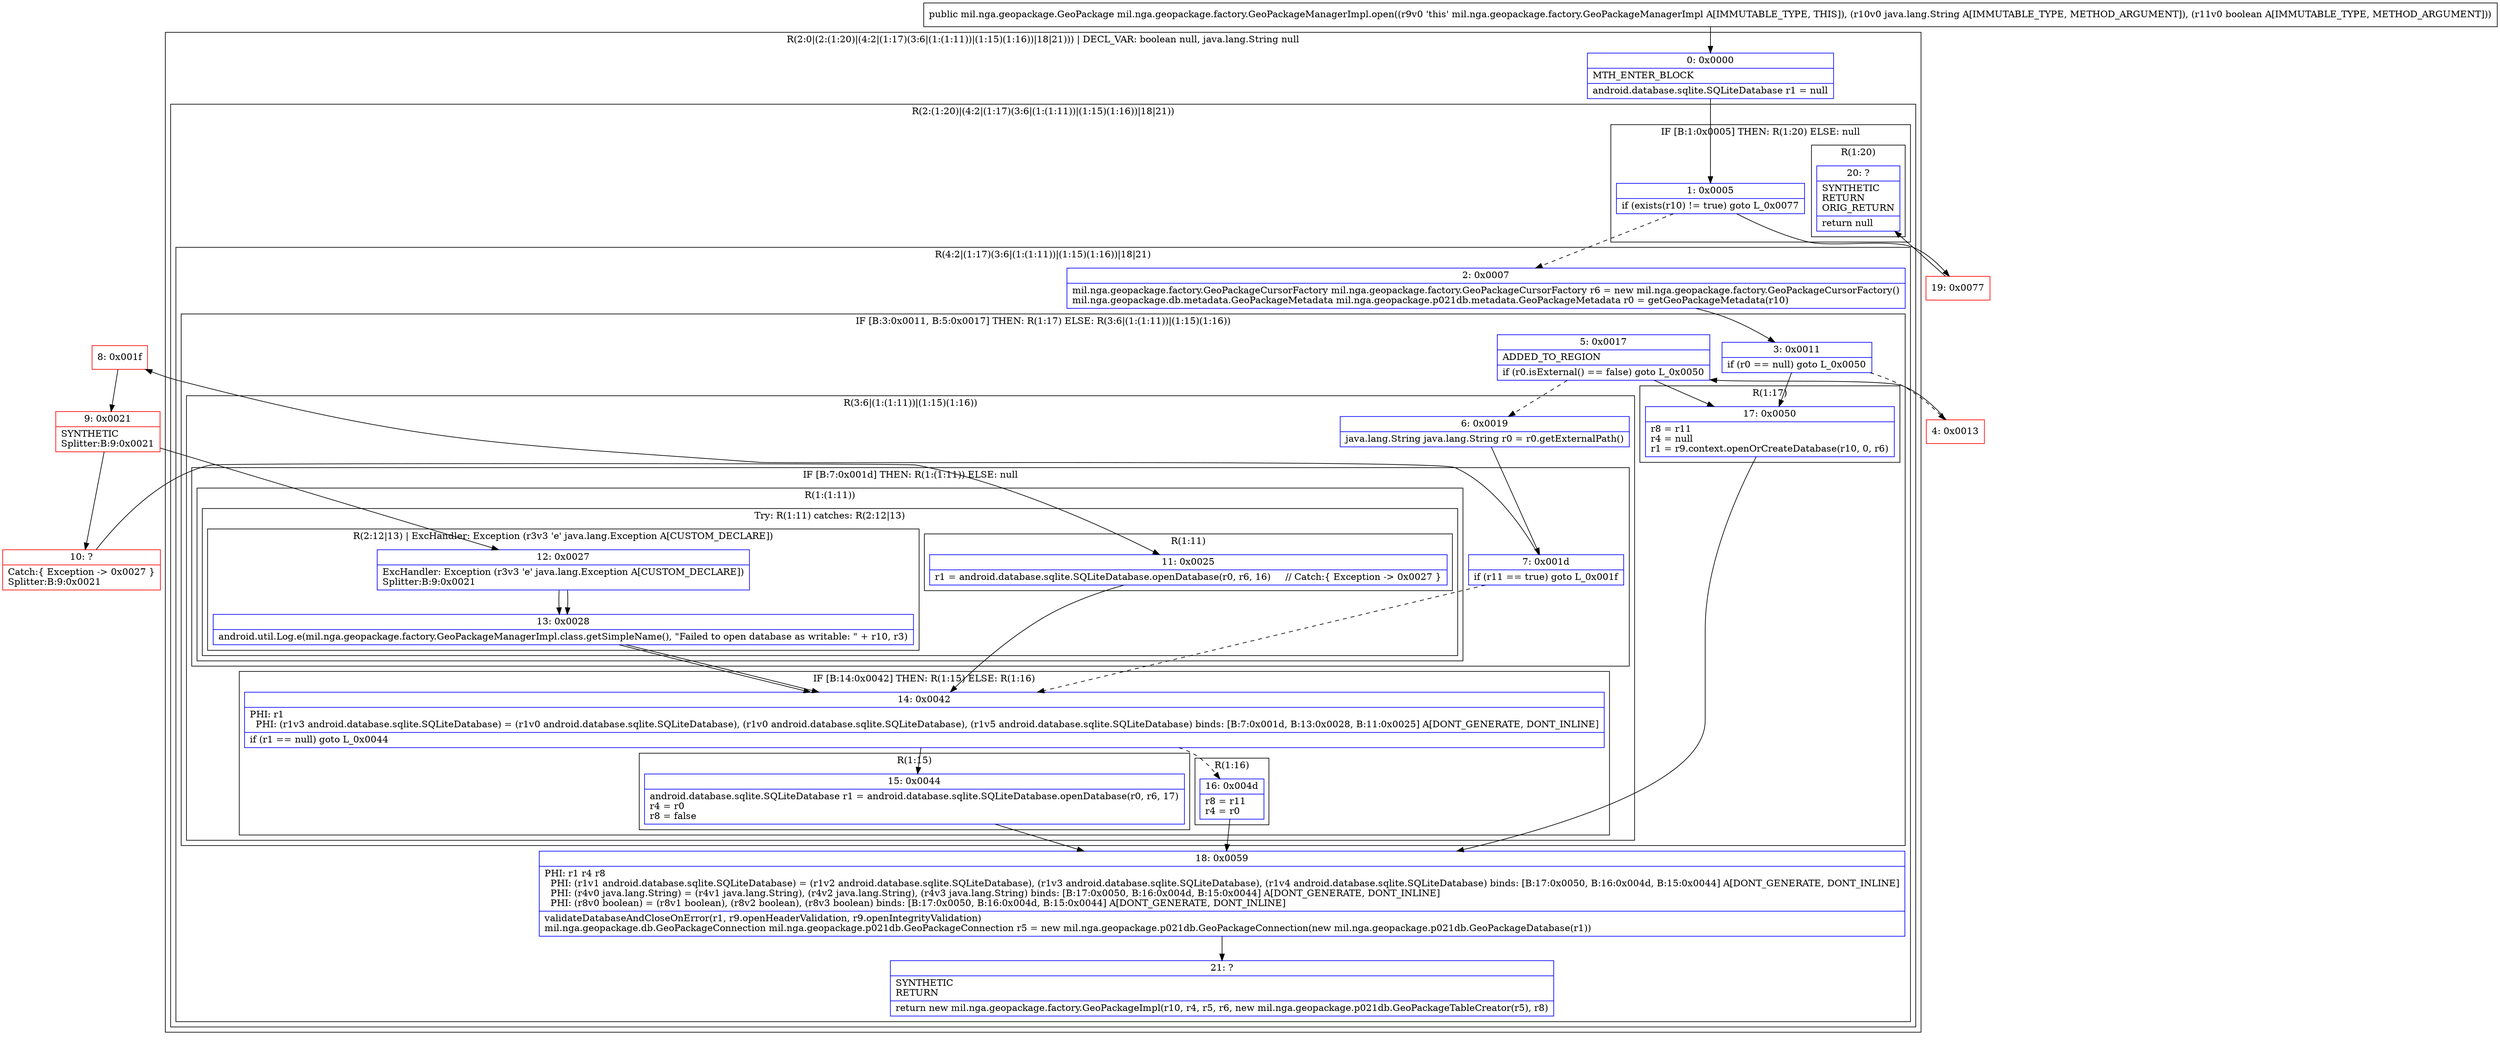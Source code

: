 digraph "CFG formil.nga.geopackage.factory.GeoPackageManagerImpl.open(Ljava\/lang\/String;Z)Lmil\/nga\/geopackage\/GeoPackage;" {
subgraph cluster_Region_1311548376 {
label = "R(2:0|(2:(1:20)|(4:2|(1:17)(3:6|(1:(1:11))|(1:15)(1:16))|18|21))) | DECL_VAR: boolean null, java.lang.String null\l";
node [shape=record,color=blue];
Node_0 [shape=record,label="{0\:\ 0x0000|MTH_ENTER_BLOCK\l|android.database.sqlite.SQLiteDatabase r1 = null\l}"];
subgraph cluster_Region_949562985 {
label = "R(2:(1:20)|(4:2|(1:17)(3:6|(1:(1:11))|(1:15)(1:16))|18|21))";
node [shape=record,color=blue];
subgraph cluster_IfRegion_1851945488 {
label = "IF [B:1:0x0005] THEN: R(1:20) ELSE: null";
node [shape=record,color=blue];
Node_1 [shape=record,label="{1\:\ 0x0005|if (exists(r10) != true) goto L_0x0077\l}"];
subgraph cluster_Region_733868114 {
label = "R(1:20)";
node [shape=record,color=blue];
Node_20 [shape=record,label="{20\:\ ?|SYNTHETIC\lRETURN\lORIG_RETURN\l|return null\l}"];
}
}
subgraph cluster_Region_1788654163 {
label = "R(4:2|(1:17)(3:6|(1:(1:11))|(1:15)(1:16))|18|21)";
node [shape=record,color=blue];
Node_2 [shape=record,label="{2\:\ 0x0007|mil.nga.geopackage.factory.GeoPackageCursorFactory mil.nga.geopackage.factory.GeoPackageCursorFactory r6 = new mil.nga.geopackage.factory.GeoPackageCursorFactory()\lmil.nga.geopackage.db.metadata.GeoPackageMetadata mil.nga.geopackage.p021db.metadata.GeoPackageMetadata r0 = getGeoPackageMetadata(r10)\l}"];
subgraph cluster_IfRegion_264219825 {
label = "IF [B:3:0x0011, B:5:0x0017] THEN: R(1:17) ELSE: R(3:6|(1:(1:11))|(1:15)(1:16))";
node [shape=record,color=blue];
Node_3 [shape=record,label="{3\:\ 0x0011|if (r0 == null) goto L_0x0050\l}"];
Node_5 [shape=record,label="{5\:\ 0x0017|ADDED_TO_REGION\l|if (r0.isExternal() == false) goto L_0x0050\l}"];
subgraph cluster_Region_1988634 {
label = "R(1:17)";
node [shape=record,color=blue];
Node_17 [shape=record,label="{17\:\ 0x0050|r8 = r11\lr4 = null\lr1 = r9.context.openOrCreateDatabase(r10, 0, r6)\l}"];
}
subgraph cluster_Region_1636453669 {
label = "R(3:6|(1:(1:11))|(1:15)(1:16))";
node [shape=record,color=blue];
Node_6 [shape=record,label="{6\:\ 0x0019|java.lang.String java.lang.String r0 = r0.getExternalPath()\l}"];
subgraph cluster_IfRegion_1381306575 {
label = "IF [B:7:0x001d] THEN: R(1:(1:11)) ELSE: null";
node [shape=record,color=blue];
Node_7 [shape=record,label="{7\:\ 0x001d|if (r11 == true) goto L_0x001f\l}"];
subgraph cluster_Region_592352906 {
label = "R(1:(1:11))";
node [shape=record,color=blue];
subgraph cluster_TryCatchRegion_1589740033 {
label = "Try: R(1:11) catches: R(2:12|13)";
node [shape=record,color=blue];
subgraph cluster_Region_1090907080 {
label = "R(1:11)";
node [shape=record,color=blue];
Node_11 [shape=record,label="{11\:\ 0x0025|r1 = android.database.sqlite.SQLiteDatabase.openDatabase(r0, r6, 16)     \/\/ Catch:\{ Exception \-\> 0x0027 \}\l}"];
}
subgraph cluster_Region_448448235 {
label = "R(2:12|13) | ExcHandler: Exception (r3v3 'e' java.lang.Exception A[CUSTOM_DECLARE])\l";
node [shape=record,color=blue];
Node_12 [shape=record,label="{12\:\ 0x0027|ExcHandler: Exception (r3v3 'e' java.lang.Exception A[CUSTOM_DECLARE])\lSplitter:B:9:0x0021\l}"];
Node_13 [shape=record,label="{13\:\ 0x0028|android.util.Log.e(mil.nga.geopackage.factory.GeoPackageManagerImpl.class.getSimpleName(), \"Failed to open database as writable: \" + r10, r3)\l}"];
}
}
}
}
subgraph cluster_IfRegion_405862802 {
label = "IF [B:14:0x0042] THEN: R(1:15) ELSE: R(1:16)";
node [shape=record,color=blue];
Node_14 [shape=record,label="{14\:\ 0x0042|PHI: r1 \l  PHI: (r1v3 android.database.sqlite.SQLiteDatabase) = (r1v0 android.database.sqlite.SQLiteDatabase), (r1v0 android.database.sqlite.SQLiteDatabase), (r1v5 android.database.sqlite.SQLiteDatabase) binds: [B:7:0x001d, B:13:0x0028, B:11:0x0025] A[DONT_GENERATE, DONT_INLINE]\l|if (r1 == null) goto L_0x0044\l}"];
subgraph cluster_Region_1873741563 {
label = "R(1:15)";
node [shape=record,color=blue];
Node_15 [shape=record,label="{15\:\ 0x0044|android.database.sqlite.SQLiteDatabase r1 = android.database.sqlite.SQLiteDatabase.openDatabase(r0, r6, 17)\lr4 = r0\lr8 = false\l}"];
}
subgraph cluster_Region_1854633325 {
label = "R(1:16)";
node [shape=record,color=blue];
Node_16 [shape=record,label="{16\:\ 0x004d|r8 = r11\lr4 = r0\l}"];
}
}
}
}
Node_18 [shape=record,label="{18\:\ 0x0059|PHI: r1 r4 r8 \l  PHI: (r1v1 android.database.sqlite.SQLiteDatabase) = (r1v2 android.database.sqlite.SQLiteDatabase), (r1v3 android.database.sqlite.SQLiteDatabase), (r1v4 android.database.sqlite.SQLiteDatabase) binds: [B:17:0x0050, B:16:0x004d, B:15:0x0044] A[DONT_GENERATE, DONT_INLINE]\l  PHI: (r4v0 java.lang.String) = (r4v1 java.lang.String), (r4v2 java.lang.String), (r4v3 java.lang.String) binds: [B:17:0x0050, B:16:0x004d, B:15:0x0044] A[DONT_GENERATE, DONT_INLINE]\l  PHI: (r8v0 boolean) = (r8v1 boolean), (r8v2 boolean), (r8v3 boolean) binds: [B:17:0x0050, B:16:0x004d, B:15:0x0044] A[DONT_GENERATE, DONT_INLINE]\l|validateDatabaseAndCloseOnError(r1, r9.openHeaderValidation, r9.openIntegrityValidation)\lmil.nga.geopackage.db.GeoPackageConnection mil.nga.geopackage.p021db.GeoPackageConnection r5 = new mil.nga.geopackage.p021db.GeoPackageConnection(new mil.nga.geopackage.p021db.GeoPackageDatabase(r1))\l}"];
Node_21 [shape=record,label="{21\:\ ?|SYNTHETIC\lRETURN\l|return new mil.nga.geopackage.factory.GeoPackageImpl(r10, r4, r5, r6, new mil.nga.geopackage.p021db.GeoPackageTableCreator(r5), r8)\l}"];
}
}
}
subgraph cluster_Region_448448235 {
label = "R(2:12|13) | ExcHandler: Exception (r3v3 'e' java.lang.Exception A[CUSTOM_DECLARE])\l";
node [shape=record,color=blue];
Node_12 [shape=record,label="{12\:\ 0x0027|ExcHandler: Exception (r3v3 'e' java.lang.Exception A[CUSTOM_DECLARE])\lSplitter:B:9:0x0021\l}"];
Node_13 [shape=record,label="{13\:\ 0x0028|android.util.Log.e(mil.nga.geopackage.factory.GeoPackageManagerImpl.class.getSimpleName(), \"Failed to open database as writable: \" + r10, r3)\l}"];
}
Node_4 [shape=record,color=red,label="{4\:\ 0x0013}"];
Node_8 [shape=record,color=red,label="{8\:\ 0x001f}"];
Node_9 [shape=record,color=red,label="{9\:\ 0x0021|SYNTHETIC\lSplitter:B:9:0x0021\l}"];
Node_10 [shape=record,color=red,label="{10\:\ ?|Catch:\{ Exception \-\> 0x0027 \}\lSplitter:B:9:0x0021\l}"];
Node_19 [shape=record,color=red,label="{19\:\ 0x0077}"];
MethodNode[shape=record,label="{public mil.nga.geopackage.GeoPackage mil.nga.geopackage.factory.GeoPackageManagerImpl.open((r9v0 'this' mil.nga.geopackage.factory.GeoPackageManagerImpl A[IMMUTABLE_TYPE, THIS]), (r10v0 java.lang.String A[IMMUTABLE_TYPE, METHOD_ARGUMENT]), (r11v0 boolean A[IMMUTABLE_TYPE, METHOD_ARGUMENT])) }"];
MethodNode -> Node_0;
Node_0 -> Node_1;
Node_1 -> Node_2[style=dashed];
Node_1 -> Node_19;
Node_2 -> Node_3;
Node_3 -> Node_4[style=dashed];
Node_3 -> Node_17;
Node_5 -> Node_6[style=dashed];
Node_5 -> Node_17;
Node_17 -> Node_18;
Node_6 -> Node_7;
Node_7 -> Node_8;
Node_7 -> Node_14[style=dashed];
Node_11 -> Node_14;
Node_12 -> Node_13;
Node_13 -> Node_14;
Node_14 -> Node_15;
Node_14 -> Node_16[style=dashed];
Node_15 -> Node_18;
Node_16 -> Node_18;
Node_18 -> Node_21;
Node_12 -> Node_13;
Node_13 -> Node_14;
Node_4 -> Node_5;
Node_8 -> Node_9;
Node_9 -> Node_10;
Node_9 -> Node_12;
Node_10 -> Node_11;
Node_19 -> Node_20;
}

